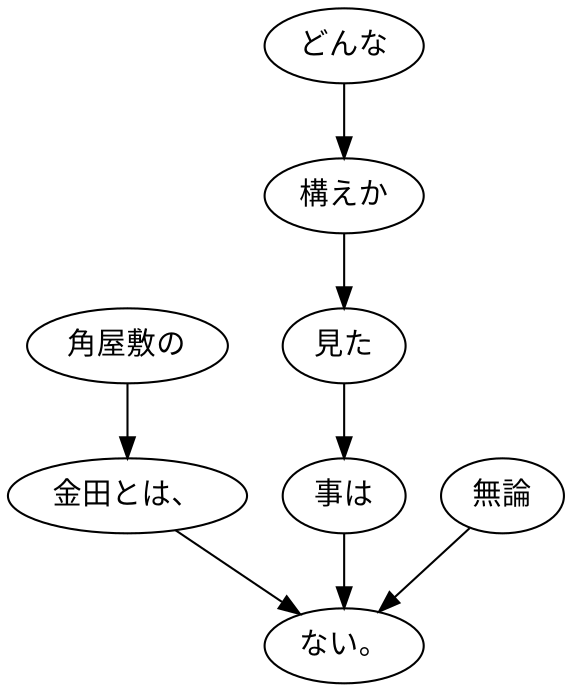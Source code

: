 digraph graph1782 {
	node0 [label="角屋敷の"];
	node1 [label="金田とは、"];
	node2 [label="どんな"];
	node3 [label="構えか"];
	node4 [label="見た"];
	node5 [label="事は"];
	node6 [label="無論"];
	node7 [label="ない。"];
	node0 -> node1;
	node1 -> node7;
	node2 -> node3;
	node3 -> node4;
	node4 -> node5;
	node5 -> node7;
	node6 -> node7;
}
